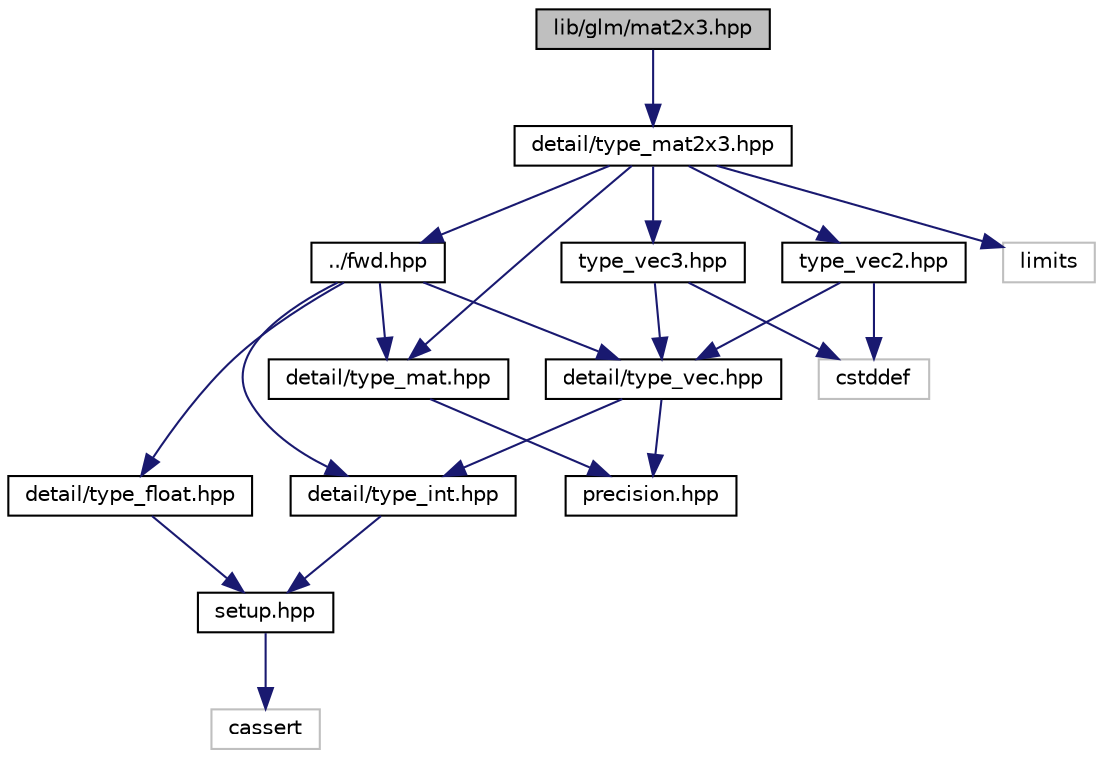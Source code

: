 digraph "lib/glm/mat2x3.hpp"
{
  edge [fontname="Helvetica",fontsize="10",labelfontname="Helvetica",labelfontsize="10"];
  node [fontname="Helvetica",fontsize="10",shape=record];
  Node0 [label="lib/glm/mat2x3.hpp",height=0.2,width=0.4,color="black", fillcolor="grey75", style="filled", fontcolor="black"];
  Node0 -> Node1 [color="midnightblue",fontsize="10",style="solid",fontname="Helvetica"];
  Node1 [label="detail/type_mat2x3.hpp",height=0.2,width=0.4,color="black", fillcolor="white", style="filled",URL="$type__mat2x3_8hpp_source.html"];
  Node1 -> Node2 [color="midnightblue",fontsize="10",style="solid",fontname="Helvetica"];
  Node2 [label="../fwd.hpp",height=0.2,width=0.4,color="black", fillcolor="white", style="filled",URL="$fwd_8hpp.html"];
  Node2 -> Node3 [color="midnightblue",fontsize="10",style="solid",fontname="Helvetica"];
  Node3 [label="detail/type_int.hpp",height=0.2,width=0.4,color="black", fillcolor="white", style="filled",URL="$type__int_8hpp_source.html"];
  Node3 -> Node4 [color="midnightblue",fontsize="10",style="solid",fontname="Helvetica"];
  Node4 [label="setup.hpp",height=0.2,width=0.4,color="black", fillcolor="white", style="filled",URL="$setup_8hpp_source.html"];
  Node4 -> Node5 [color="midnightblue",fontsize="10",style="solid",fontname="Helvetica"];
  Node5 [label="cassert",height=0.2,width=0.4,color="grey75", fillcolor="white", style="filled"];
  Node2 -> Node6 [color="midnightblue",fontsize="10",style="solid",fontname="Helvetica"];
  Node6 [label="detail/type_float.hpp",height=0.2,width=0.4,color="black", fillcolor="white", style="filled",URL="$type__float_8hpp_source.html"];
  Node6 -> Node4 [color="midnightblue",fontsize="10",style="solid",fontname="Helvetica"];
  Node2 -> Node7 [color="midnightblue",fontsize="10",style="solid",fontname="Helvetica"];
  Node7 [label="detail/type_vec.hpp",height=0.2,width=0.4,color="black", fillcolor="white", style="filled",URL="$type__vec_8hpp_source.html"];
  Node7 -> Node8 [color="midnightblue",fontsize="10",style="solid",fontname="Helvetica"];
  Node8 [label="precision.hpp",height=0.2,width=0.4,color="black", fillcolor="white", style="filled",URL="$precision_8hpp_source.html"];
  Node7 -> Node3 [color="midnightblue",fontsize="10",style="solid",fontname="Helvetica"];
  Node2 -> Node9 [color="midnightblue",fontsize="10",style="solid",fontname="Helvetica"];
  Node9 [label="detail/type_mat.hpp",height=0.2,width=0.4,color="black", fillcolor="white", style="filled",URL="$type__mat_8hpp_source.html"];
  Node9 -> Node8 [color="midnightblue",fontsize="10",style="solid",fontname="Helvetica"];
  Node1 -> Node10 [color="midnightblue",fontsize="10",style="solid",fontname="Helvetica"];
  Node10 [label="type_vec2.hpp",height=0.2,width=0.4,color="black", fillcolor="white", style="filled",URL="$type__vec2_8hpp_source.html"];
  Node10 -> Node7 [color="midnightblue",fontsize="10",style="solid",fontname="Helvetica"];
  Node10 -> Node11 [color="midnightblue",fontsize="10",style="solid",fontname="Helvetica"];
  Node11 [label="cstddef",height=0.2,width=0.4,color="grey75", fillcolor="white", style="filled"];
  Node1 -> Node12 [color="midnightblue",fontsize="10",style="solid",fontname="Helvetica"];
  Node12 [label="type_vec3.hpp",height=0.2,width=0.4,color="black", fillcolor="white", style="filled",URL="$type__vec3_8hpp_source.html"];
  Node12 -> Node7 [color="midnightblue",fontsize="10",style="solid",fontname="Helvetica"];
  Node12 -> Node11 [color="midnightblue",fontsize="10",style="solid",fontname="Helvetica"];
  Node1 -> Node9 [color="midnightblue",fontsize="10",style="solid",fontname="Helvetica"];
  Node1 -> Node13 [color="midnightblue",fontsize="10",style="solid",fontname="Helvetica"];
  Node13 [label="limits",height=0.2,width=0.4,color="grey75", fillcolor="white", style="filled"];
}
